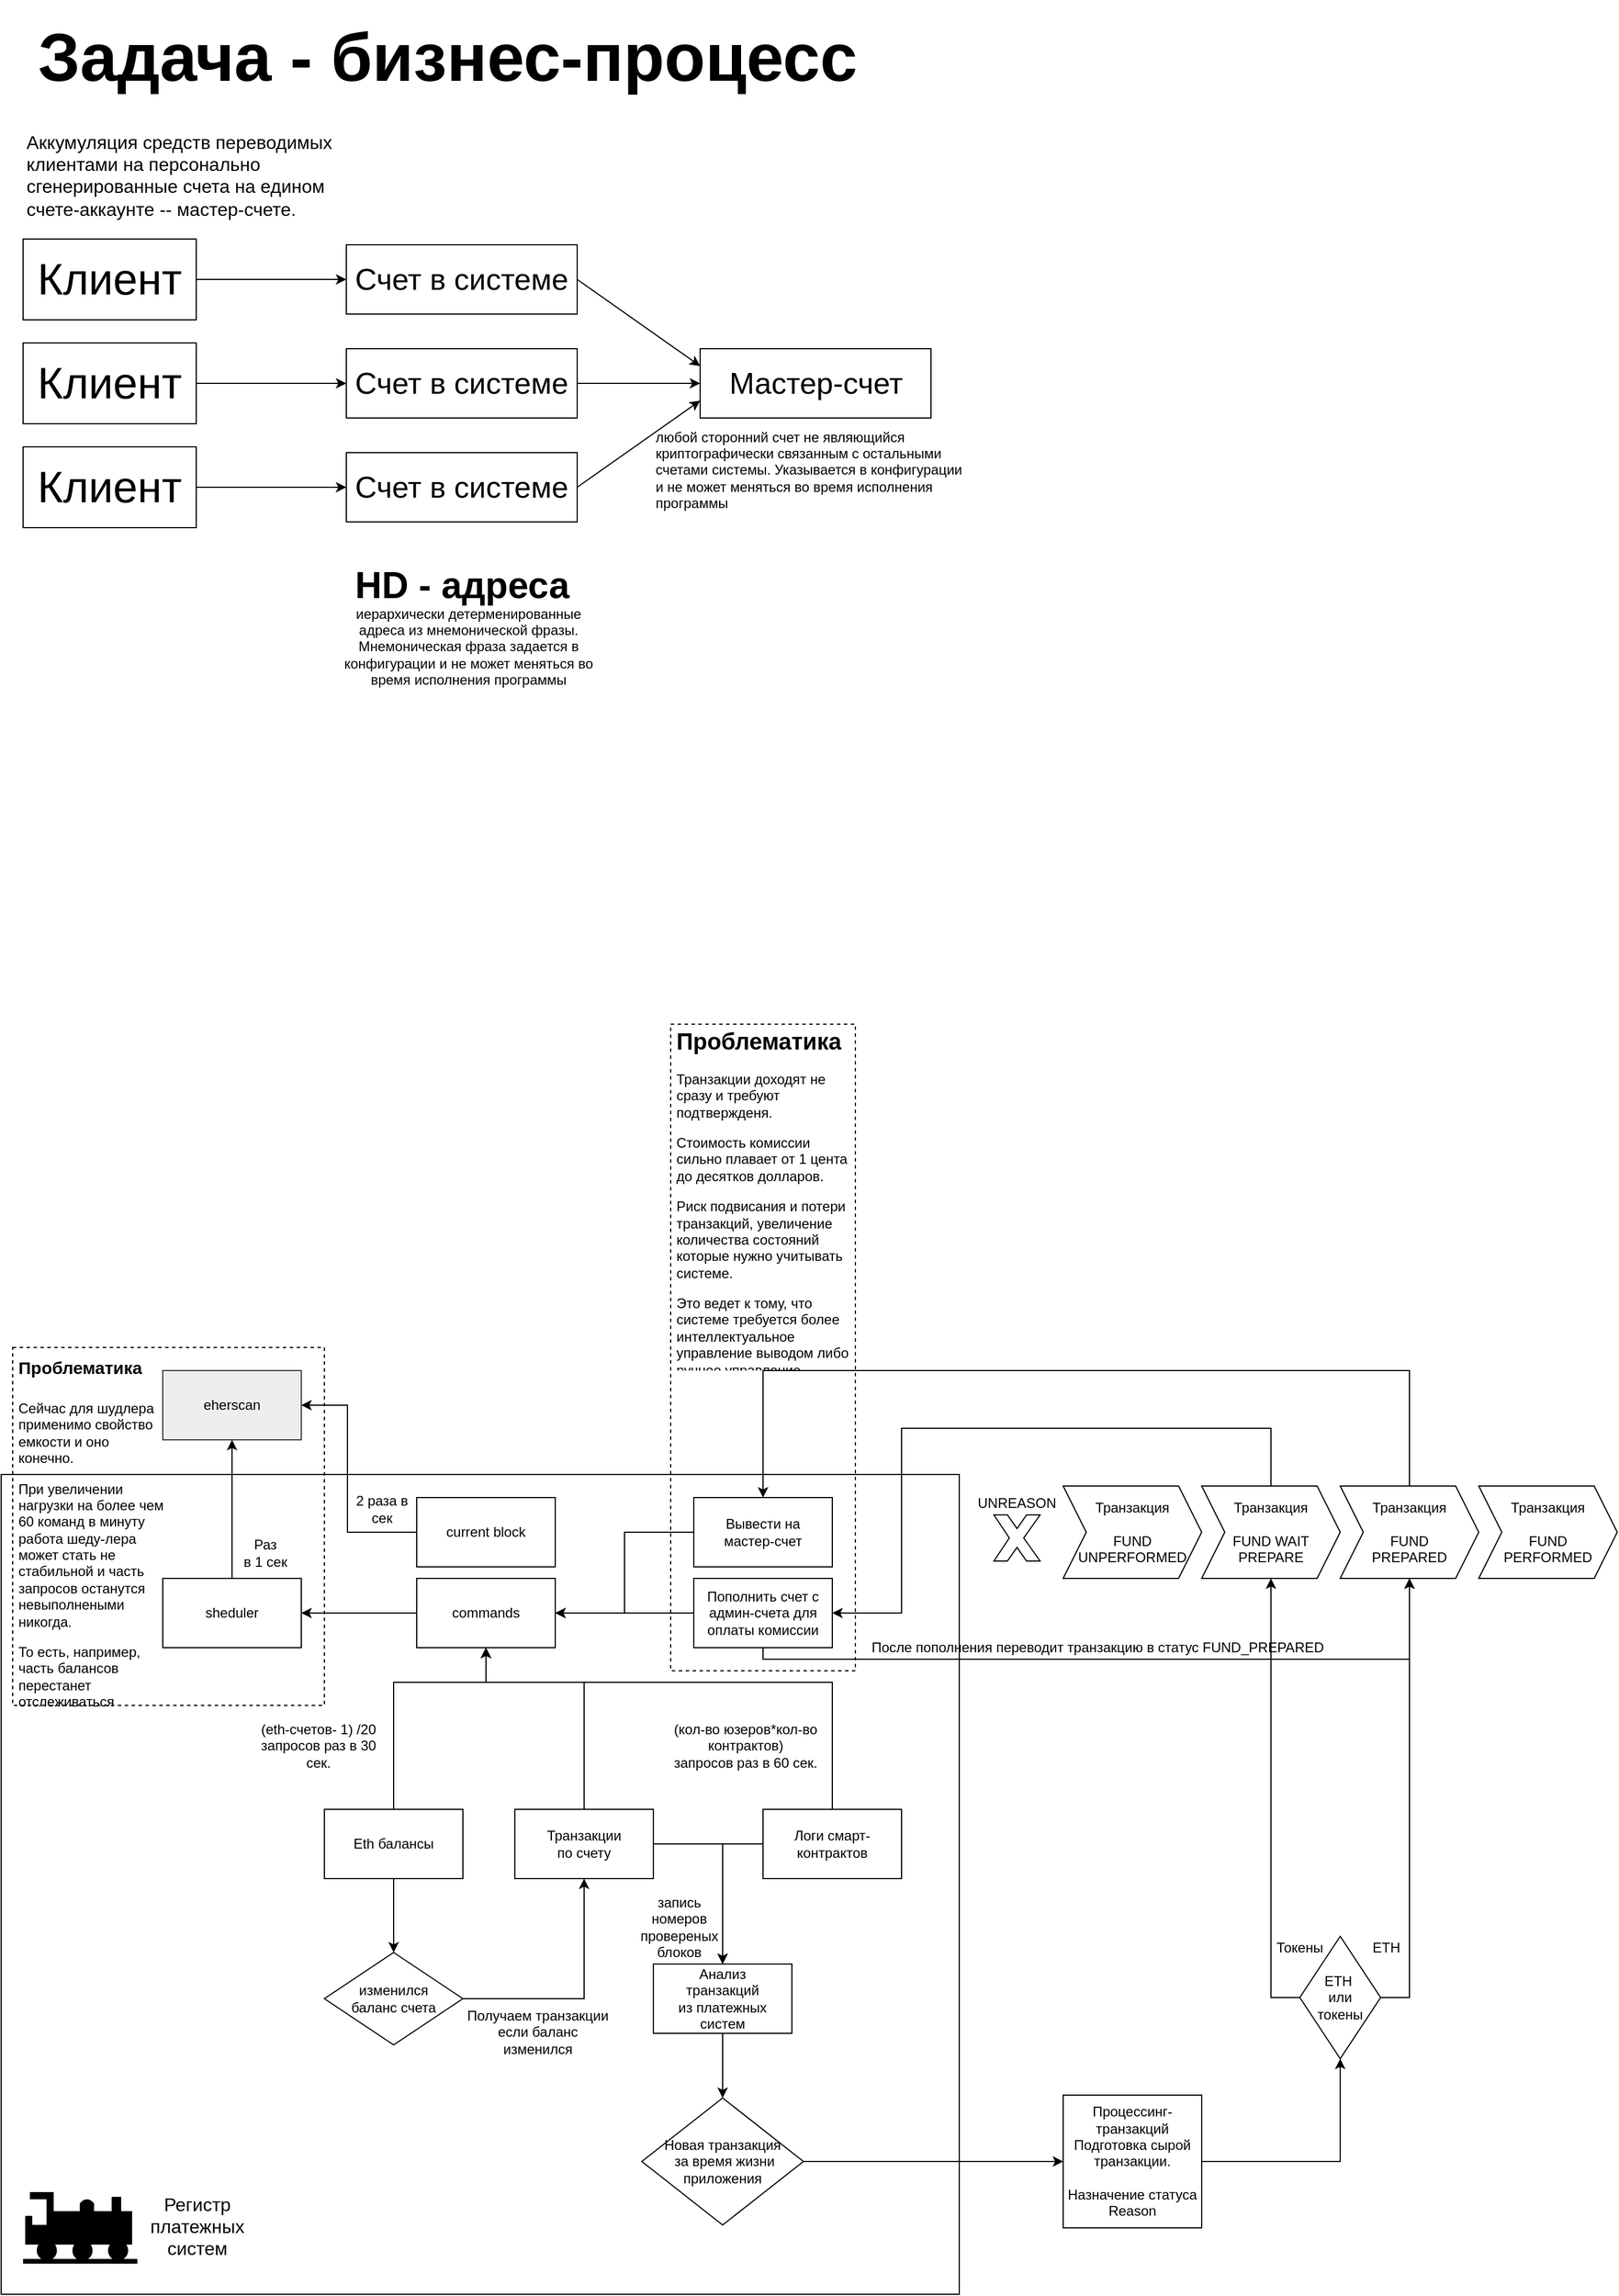 <mxfile version="10.6.0" type="device"><diagram id="z4w8T6zRtbzc8xQHdigC" name="Страница 1"><mxGraphModel dx="1594" dy="2142" grid="1" gridSize="10" guides="1" tooltips="1" connect="1" arrows="1" fold="1" page="1" pageScale="1" pageWidth="827" pageHeight="1169" math="0" shadow="0"><root><mxCell id="0"/><mxCell id="1" parent="0"/><mxCell id="SBMHsr9m-7R5UD31AW4S-1" value="" style="rounded=0;whiteSpace=wrap;html=1;dashed=1;fillColor=none;" parent="1" vertex="1"><mxGeometry x="10" y="40" width="270" height="310" as="geometry"/></mxCell><mxCell id="r7pEuskpu9LABKjCqrOR-73" value="" style="rounded=0;whiteSpace=wrap;html=1;strokeWidth=1;fontSize=12;fillColor=none;dashed=1;" parent="1" vertex="1"><mxGeometry x="580" y="-240" width="160" height="560" as="geometry"/></mxCell><mxCell id="r7pEuskpu9LABKjCqrOR-42" value="" style="rounded=0;whiteSpace=wrap;html=1;fillColor=none;" parent="1" vertex="1"><mxGeometry y="150" width="830" height="710" as="geometry"/></mxCell><mxCell id="r7pEuskpu9LABKjCqrOR-1" value="eherscan" style="rounded=0;whiteSpace=wrap;html=1;fillColor=#eeeeee;strokeColor=#36393d;" parent="1" vertex="1"><mxGeometry x="140" y="60" width="120" height="60" as="geometry"/></mxCell><mxCell id="r7pEuskpu9LABKjCqrOR-3" style="edgeStyle=orthogonalEdgeStyle;rounded=0;orthogonalLoop=1;jettySize=auto;html=1;exitX=0.5;exitY=0;exitDx=0;exitDy=0;entryX=0.5;entryY=1;entryDx=0;entryDy=0;" parent="1" source="r7pEuskpu9LABKjCqrOR-2" target="r7pEuskpu9LABKjCqrOR-1" edge="1"><mxGeometry relative="1" as="geometry"/></mxCell><mxCell id="r7pEuskpu9LABKjCqrOR-2" value="sheduler" style="rounded=0;whiteSpace=wrap;html=1;" parent="1" vertex="1"><mxGeometry x="140" y="240" width="120" height="60" as="geometry"/></mxCell><mxCell id="r7pEuskpu9LABKjCqrOR-5" style="edgeStyle=orthogonalEdgeStyle;rounded=0;orthogonalLoop=1;jettySize=auto;html=1;exitX=0;exitY=0.5;exitDx=0;exitDy=0;" parent="1" source="r7pEuskpu9LABKjCqrOR-4" target="r7pEuskpu9LABKjCqrOR-2" edge="1"><mxGeometry relative="1" as="geometry"/></mxCell><mxCell id="r7pEuskpu9LABKjCqrOR-4" value="commands" style="rounded=0;whiteSpace=wrap;html=1;" parent="1" vertex="1"><mxGeometry x="360" y="240" width="120" height="60" as="geometry"/></mxCell><mxCell id="r7pEuskpu9LABKjCqrOR-8" style="edgeStyle=orthogonalEdgeStyle;rounded=0;orthogonalLoop=1;jettySize=auto;html=1;exitX=0;exitY=0.5;exitDx=0;exitDy=0;entryX=1;entryY=0.5;entryDx=0;entryDy=0;" parent="1" source="r7pEuskpu9LABKjCqrOR-7" target="r7pEuskpu9LABKjCqrOR-1" edge="1"><mxGeometry relative="1" as="geometry"><Array as="points"><mxPoint x="300" y="200"/><mxPoint x="300" y="90"/></Array></mxGeometry></mxCell><mxCell id="r7pEuskpu9LABKjCqrOR-7" value="current block&lt;br&gt;" style="rounded=0;whiteSpace=wrap;html=1;" parent="1" vertex="1"><mxGeometry x="360" y="170" width="120" height="60" as="geometry"/></mxCell><mxCell id="r7pEuskpu9LABKjCqrOR-9" value="Раз &lt;br&gt;в 1 сек" style="text;html=1;strokeColor=none;fillColor=none;align=center;verticalAlign=middle;whiteSpace=wrap;rounded=0;" parent="1" vertex="1"><mxGeometry x="199" y="202.5" width="60" height="30" as="geometry"/></mxCell><mxCell id="r7pEuskpu9LABKjCqrOR-10" value="2 раза в сек" style="text;html=1;strokeColor=none;fillColor=none;align=center;verticalAlign=middle;whiteSpace=wrap;rounded=0;" parent="1" vertex="1"><mxGeometry x="305" y="165" width="50" height="30" as="geometry"/></mxCell><mxCell id="r7pEuskpu9LABKjCqrOR-12" style="edgeStyle=orthogonalEdgeStyle;rounded=0;orthogonalLoop=1;jettySize=auto;html=1;exitX=0.5;exitY=0;exitDx=0;exitDy=0;entryX=0.5;entryY=1;entryDx=0;entryDy=0;" parent="1" source="r7pEuskpu9LABKjCqrOR-11" target="r7pEuskpu9LABKjCqrOR-4" edge="1"><mxGeometry relative="1" as="geometry"><Array as="points"><mxPoint x="340" y="330"/><mxPoint x="420" y="330"/></Array></mxGeometry></mxCell><mxCell id="r7pEuskpu9LABKjCqrOR-18" style="edgeStyle=orthogonalEdgeStyle;rounded=0;orthogonalLoop=1;jettySize=auto;html=1;exitX=0.5;exitY=1;exitDx=0;exitDy=0;" parent="1" source="r7pEuskpu9LABKjCqrOR-11" target="r7pEuskpu9LABKjCqrOR-14" edge="1"><mxGeometry relative="1" as="geometry"/></mxCell><mxCell id="r7pEuskpu9LABKjCqrOR-11" value="Eth балансы" style="rounded=0;whiteSpace=wrap;html=1;" parent="1" vertex="1"><mxGeometry x="280" y="440" width="120" height="60" as="geometry"/></mxCell><mxCell id="r7pEuskpu9LABKjCqrOR-26" style="edgeStyle=orthogonalEdgeStyle;rounded=0;orthogonalLoop=1;jettySize=auto;html=1;exitX=1;exitY=0.5;exitDx=0;exitDy=0;entryX=0.5;entryY=1;entryDx=0;entryDy=0;" parent="1" source="r7pEuskpu9LABKjCqrOR-14" target="r7pEuskpu9LABKjCqrOR-19" edge="1"><mxGeometry relative="1" as="geometry"/></mxCell><mxCell id="r7pEuskpu9LABKjCqrOR-14" value="изменился &lt;br&gt;баланс счета" style="rhombus;whiteSpace=wrap;html=1;" parent="1" vertex="1"><mxGeometry x="280" y="564" width="120" height="80" as="geometry"/></mxCell><mxCell id="r7pEuskpu9LABKjCqrOR-21" style="edgeStyle=orthogonalEdgeStyle;rounded=0;orthogonalLoop=1;jettySize=auto;html=1;exitX=0.5;exitY=0;exitDx=0;exitDy=0;entryX=0.5;entryY=1;entryDx=0;entryDy=0;" parent="1" source="r7pEuskpu9LABKjCqrOR-19" target="r7pEuskpu9LABKjCqrOR-4" edge="1"><mxGeometry relative="1" as="geometry"><Array as="points"><mxPoint x="505" y="330"/><mxPoint x="420" y="330"/></Array></mxGeometry></mxCell><mxCell id="r7pEuskpu9LABKjCqrOR-31" style="edgeStyle=orthogonalEdgeStyle;rounded=0;orthogonalLoop=1;jettySize=auto;html=1;exitX=1;exitY=0.5;exitDx=0;exitDy=0;entryX=0.5;entryY=0;entryDx=0;entryDy=0;" parent="1" source="r7pEuskpu9LABKjCqrOR-19" target="r7pEuskpu9LABKjCqrOR-30" edge="1"><mxGeometry relative="1" as="geometry"><Array as="points"><mxPoint x="625" y="470"/></Array></mxGeometry></mxCell><mxCell id="r7pEuskpu9LABKjCqrOR-19" value="Транзакции&lt;br&gt;по счету&lt;br&gt;" style="rounded=0;whiteSpace=wrap;html=1;" parent="1" vertex="1"><mxGeometry x="445" y="440" width="120" height="60" as="geometry"/></mxCell><mxCell id="r7pEuskpu9LABKjCqrOR-23" style="edgeStyle=orthogonalEdgeStyle;rounded=0;orthogonalLoop=1;jettySize=auto;html=1;exitX=0.5;exitY=0;exitDx=0;exitDy=0;entryX=0.5;entryY=1;entryDx=0;entryDy=0;" parent="1" source="r7pEuskpu9LABKjCqrOR-22" target="r7pEuskpu9LABKjCqrOR-4" edge="1"><mxGeometry relative="1" as="geometry"><Array as="points"><mxPoint x="720" y="330"/><mxPoint x="420" y="330"/></Array></mxGeometry></mxCell><mxCell id="r7pEuskpu9LABKjCqrOR-32" style="edgeStyle=orthogonalEdgeStyle;rounded=0;orthogonalLoop=1;jettySize=auto;html=1;exitX=0;exitY=0.5;exitDx=0;exitDy=0;entryX=0.5;entryY=0;entryDx=0;entryDy=0;" parent="1" source="r7pEuskpu9LABKjCqrOR-22" target="r7pEuskpu9LABKjCqrOR-30" edge="1"><mxGeometry relative="1" as="geometry"><Array as="points"><mxPoint x="625" y="470"/></Array></mxGeometry></mxCell><mxCell id="r7pEuskpu9LABKjCqrOR-22" value="Логи смарт-контрактов&lt;br&gt;" style="rounded=0;whiteSpace=wrap;html=1;" parent="1" vertex="1"><mxGeometry x="660" y="440" width="120" height="60" as="geometry"/></mxCell><mxCell id="r7pEuskpu9LABKjCqrOR-27" value="Получаем транзакции если баланс изменился" style="text;html=1;strokeColor=none;fillColor=none;align=center;verticalAlign=middle;whiteSpace=wrap;rounded=0;" parent="1" vertex="1"><mxGeometry x="400" y="610" width="130" height="46" as="geometry"/></mxCell><mxCell id="r7pEuskpu9LABKjCqrOR-28" value="(eth-счетов- 1) /20&lt;br&gt;запросов раз в 30 сек.&lt;br&gt;" style="text;html=1;strokeColor=none;fillColor=none;align=center;verticalAlign=middle;whiteSpace=wrap;rounded=0;" parent="1" vertex="1"><mxGeometry x="220" y="360" width="110" height="50" as="geometry"/></mxCell><mxCell id="r7pEuskpu9LABKjCqrOR-29" value="(кол-во юзеров*кол-во контрактов)&lt;br&gt;запросов раз в 60 сек.&lt;br&gt;" style="text;html=1;strokeColor=none;fillColor=none;align=center;verticalAlign=middle;whiteSpace=wrap;rounded=0;" parent="1" vertex="1"><mxGeometry x="580" y="360" width="130" height="50" as="geometry"/></mxCell><mxCell id="r7pEuskpu9LABKjCqrOR-34" style="edgeStyle=orthogonalEdgeStyle;rounded=0;orthogonalLoop=1;jettySize=auto;html=1;exitX=0.5;exitY=1;exitDx=0;exitDy=0;entryX=0.5;entryY=0;entryDx=0;entryDy=0;" parent="1" source="r7pEuskpu9LABKjCqrOR-30" target="r7pEuskpu9LABKjCqrOR-33" edge="1"><mxGeometry relative="1" as="geometry"/></mxCell><mxCell id="r7pEuskpu9LABKjCqrOR-30" value="Анализ &lt;br&gt;транзакций&lt;br&gt;из платежных систем&lt;br&gt;" style="rounded=0;whiteSpace=wrap;html=1;" parent="1" vertex="1"><mxGeometry x="565" y="574" width="120" height="60" as="geometry"/></mxCell><mxCell id="r7pEuskpu9LABKjCqrOR-35" style="edgeStyle=orthogonalEdgeStyle;rounded=0;orthogonalLoop=1;jettySize=auto;html=1;exitX=1;exitY=0.5;exitDx=0;exitDy=0;entryX=0;entryY=0.5;entryDx=0;entryDy=0;" parent="1" source="r7pEuskpu9LABKjCqrOR-33" target="r7pEuskpu9LABKjCqrOR-39" edge="1"><mxGeometry relative="1" as="geometry"><mxPoint x="760" y="745.714" as="targetPoint"/></mxGeometry></mxCell><mxCell id="r7pEuskpu9LABKjCqrOR-33" value="Новая транзакция&lt;br&gt;&amp;nbsp;за время жизни приложения" style="rhombus;whiteSpace=wrap;html=1;" parent="1" vertex="1"><mxGeometry x="555" y="690" width="140" height="110" as="geometry"/></mxCell><mxCell id="r7pEuskpu9LABKjCqrOR-36" value="запись&lt;br&gt;номеров провереных блоков&lt;br&gt;" style="text;html=1;strokeColor=none;fillColor=none;align=center;verticalAlign=middle;whiteSpace=wrap;rounded=0;" parent="1" vertex="1"><mxGeometry x="555" y="510" width="65" height="64" as="geometry"/></mxCell><mxCell id="r7pEuskpu9LABKjCqrOR-46" style="edgeStyle=orthogonalEdgeStyle;rounded=0;orthogonalLoop=1;jettySize=auto;html=1;exitX=1;exitY=0.5;exitDx=0;exitDy=0;fontSize=16;" parent="1" source="r7pEuskpu9LABKjCqrOR-39" target="r7pEuskpu9LABKjCqrOR-44" edge="1"><mxGeometry relative="1" as="geometry"><mxPoint x="980" y="660" as="targetPoint"/></mxGeometry></mxCell><mxCell id="r7pEuskpu9LABKjCqrOR-39" value="Процессинг-транзакций&lt;br&gt;Подготовка сырой транзакции.&lt;br&gt;&lt;br&gt;Назначение статуса Reason&lt;br&gt;" style="rounded=0;whiteSpace=wrap;html=1;" parent="1" vertex="1"><mxGeometry x="920" y="687.5" width="120" height="115" as="geometry"/></mxCell><mxCell id="r7pEuskpu9LABKjCqrOR-43" value="Регистр платежных систем" style="text;html=1;strokeColor=none;fillColor=none;align=center;verticalAlign=middle;whiteSpace=wrap;rounded=0;strokeWidth=6;fontSize=16;" parent="1" vertex="1"><mxGeometry x="120" y="775.5" width="100" height="50" as="geometry"/></mxCell><mxCell id="r7pEuskpu9LABKjCqrOR-67" style="edgeStyle=orthogonalEdgeStyle;rounded=0;orthogonalLoop=1;jettySize=auto;html=1;exitX=1;exitY=0.5;exitDx=0;exitDy=0;entryX=0.5;entryY=1;entryDx=0;entryDy=0;fontSize=12;" parent="1" source="r7pEuskpu9LABKjCqrOR-44" target="r7pEuskpu9LABKjCqrOR-52" edge="1"><mxGeometry relative="1" as="geometry"/></mxCell><mxCell id="r7pEuskpu9LABKjCqrOR-68" style="edgeStyle=orthogonalEdgeStyle;rounded=0;orthogonalLoop=1;jettySize=auto;html=1;exitX=0;exitY=0.5;exitDx=0;exitDy=0;entryX=0.5;entryY=1;entryDx=0;entryDy=0;fontSize=12;" parent="1" source="r7pEuskpu9LABKjCqrOR-44" target="r7pEuskpu9LABKjCqrOR-51" edge="1"><mxGeometry relative="1" as="geometry"/></mxCell><mxCell id="r7pEuskpu9LABKjCqrOR-44" value="&lt;font style=&quot;font-size: 12px&quot;&gt;&lt;br&gt;ETH&amp;nbsp;&lt;br style=&quot;font-size: 12px&quot;&gt;или &lt;br&gt;токены&lt;br style=&quot;font-size: 12px&quot;&gt;&lt;br style=&quot;font-size: 12px&quot;&gt;&lt;/font&gt;" style="rhombus;whiteSpace=wrap;html=1;strokeWidth=1;fontSize=12;" parent="1" vertex="1"><mxGeometry x="1125" y="550" width="70" height="106" as="geometry"/></mxCell><mxCell id="r7pEuskpu9LABKjCqrOR-50" value="&lt;font style=&quot;font-size: 12px&quot;&gt;Транзакция&lt;br&gt;&amp;nbsp;&lt;br style=&quot;font-size: 12px&quot;&gt;FUND&lt;br style=&quot;font-size: 12px&quot;&gt;UNPERFORMED&lt;/font&gt;&lt;br style=&quot;font-size: 12px&quot;&gt;" style="shape=step;perimeter=stepPerimeter;whiteSpace=wrap;html=1;fixedSize=1;strokeWidth=1;fontSize=12;" parent="1" vertex="1"><mxGeometry x="920" y="160" width="120" height="80" as="geometry"/></mxCell><mxCell id="r7pEuskpu9LABKjCqrOR-59" style="edgeStyle=orthogonalEdgeStyle;rounded=0;orthogonalLoop=1;jettySize=auto;html=1;exitX=0.5;exitY=0;exitDx=0;exitDy=0;fontSize=12;" parent="1" source="r7pEuskpu9LABKjCqrOR-51" target="r7pEuskpu9LABKjCqrOR-54" edge="1"><mxGeometry relative="1" as="geometry"><Array as="points"><mxPoint x="1100" y="110"/><mxPoint x="780" y="110"/><mxPoint x="780" y="270"/></Array></mxGeometry></mxCell><mxCell id="r7pEuskpu9LABKjCqrOR-51" value="Транзакция&lt;br&gt;&lt;br&gt;FUND WAIT&lt;br&gt;PREPARE&lt;br&gt;" style="shape=step;perimeter=stepPerimeter;whiteSpace=wrap;html=1;fixedSize=1;strokeWidth=1;fontSize=12;" parent="1" vertex="1"><mxGeometry x="1040" y="160" width="120" height="80" as="geometry"/></mxCell><mxCell id="r7pEuskpu9LABKjCqrOR-52" value="Транзакция&lt;br&gt;&lt;br&gt;FUND&lt;br&gt;PREPARED&lt;br&gt;" style="shape=step;perimeter=stepPerimeter;whiteSpace=wrap;html=1;fixedSize=1;strokeWidth=1;fontSize=12;" parent="1" vertex="1"><mxGeometry x="1160" y="160" width="120" height="80" as="geometry"/></mxCell><mxCell id="r7pEuskpu9LABKjCqrOR-58" style="edgeStyle=orthogonalEdgeStyle;rounded=0;orthogonalLoop=1;jettySize=auto;html=1;exitX=0.5;exitY=0;exitDx=0;exitDy=0;entryX=0.5;entryY=0;entryDx=0;entryDy=0;fontSize=12;" parent="1" source="r7pEuskpu9LABKjCqrOR-52" target="r7pEuskpu9LABKjCqrOR-56" edge="1"><mxGeometry relative="1" as="geometry"><Array as="points"><mxPoint x="1220" y="60"/><mxPoint x="660" y="60"/></Array></mxGeometry></mxCell><mxCell id="r7pEuskpu9LABKjCqrOR-53" value="Транзакция&lt;br&gt;&lt;br&gt;FUND&lt;br&gt;PERFORMED&lt;br&gt;" style="shape=step;perimeter=stepPerimeter;whiteSpace=wrap;html=1;fixedSize=1;strokeWidth=1;fontSize=12;" parent="1" vertex="1"><mxGeometry x="1280" y="160" width="120" height="80" as="geometry"/></mxCell><mxCell id="r7pEuskpu9LABKjCqrOR-55" style="edgeStyle=orthogonalEdgeStyle;rounded=0;orthogonalLoop=1;jettySize=auto;html=1;exitX=0;exitY=0.5;exitDx=0;exitDy=0;entryX=1;entryY=0.5;entryDx=0;entryDy=0;fontSize=12;" parent="1" source="r7pEuskpu9LABKjCqrOR-54" target="r7pEuskpu9LABKjCqrOR-4" edge="1"><mxGeometry relative="1" as="geometry"/></mxCell><mxCell id="r7pEuskpu9LABKjCqrOR-71" style="edgeStyle=orthogonalEdgeStyle;rounded=0;orthogonalLoop=1;jettySize=auto;html=1;exitX=0.5;exitY=1;exitDx=0;exitDy=0;entryX=0.5;entryY=1;entryDx=0;entryDy=0;fontSize=12;" parent="1" source="r7pEuskpu9LABKjCqrOR-54" target="r7pEuskpu9LABKjCqrOR-52" edge="1"><mxGeometry relative="1" as="geometry"><Array as="points"><mxPoint x="660" y="310"/><mxPoint x="1220" y="310"/></Array></mxGeometry></mxCell><mxCell id="r7pEuskpu9LABKjCqrOR-54" value="Пополнить счет с админ-счета для оплаты комиссии" style="rounded=0;whiteSpace=wrap;html=1;" parent="1" vertex="1"><mxGeometry x="600" y="240" width="120" height="60" as="geometry"/></mxCell><mxCell id="r7pEuskpu9LABKjCqrOR-57" style="edgeStyle=orthogonalEdgeStyle;rounded=0;orthogonalLoop=1;jettySize=auto;html=1;exitX=0;exitY=0.5;exitDx=0;exitDy=0;entryX=1;entryY=0.5;entryDx=0;entryDy=0;fontSize=12;" parent="1" source="r7pEuskpu9LABKjCqrOR-56" target="r7pEuskpu9LABKjCqrOR-4" edge="1"><mxGeometry relative="1" as="geometry"/></mxCell><mxCell id="r7pEuskpu9LABKjCqrOR-56" value="Вывести на &lt;br&gt;мастер-счет" style="rounded=0;whiteSpace=wrap;html=1;" parent="1" vertex="1"><mxGeometry x="600" y="170" width="120" height="60" as="geometry"/></mxCell><mxCell id="r7pEuskpu9LABKjCqrOR-62" value="UNREASON" style="text;html=1;strokeColor=none;fillColor=none;align=center;verticalAlign=middle;whiteSpace=wrap;rounded=0;fontSize=12;" parent="1" vertex="1"><mxGeometry x="860" y="165" width="40" height="20" as="geometry"/></mxCell><mxCell id="r7pEuskpu9LABKjCqrOR-64" value="" style="verticalLabelPosition=bottom;verticalAlign=top;html=1;shape=mxgraph.basic.x;strokeWidth=1;fontSize=12;" parent="1" vertex="1"><mxGeometry x="860" y="185" width="40" height="40" as="geometry"/></mxCell><mxCell id="r7pEuskpu9LABKjCqrOR-69" value="ETH" style="text;html=1;strokeColor=none;fillColor=none;align=center;verticalAlign=middle;whiteSpace=wrap;rounded=0;fontSize=12;" parent="1" vertex="1"><mxGeometry x="1180" y="550" width="40" height="20" as="geometry"/></mxCell><mxCell id="r7pEuskpu9LABKjCqrOR-70" value="Токены" style="text;html=1;strokeColor=none;fillColor=none;align=center;verticalAlign=middle;whiteSpace=wrap;rounded=0;fontSize=12;" parent="1" vertex="1"><mxGeometry x="1105" y="550" width="40" height="20" as="geometry"/></mxCell><mxCell id="r7pEuskpu9LABKjCqrOR-72" value="После пополнения переводит транзакцию в статус FUND_PREPARED" style="text;html=1;strokeColor=none;fillColor=none;align=center;verticalAlign=middle;whiteSpace=wrap;rounded=0;fontSize=12;" parent="1" vertex="1"><mxGeometry x="740" y="290" width="420" height="20" as="geometry"/></mxCell><mxCell id="r7pEuskpu9LABKjCqrOR-75" value="&lt;h1 style=&quot;font-size: 20px&quot;&gt;Проблематика&lt;/h1&gt;&lt;p&gt;Транзакции доходят не сразу и требуют подтвержденя.&lt;/p&gt;&lt;p&gt;Стоимость комиссии сильно плавает от 1 цента до десятков долларов.&lt;/p&gt;&lt;p&gt;Риск подвисания и потери транзакций, увеличение количества состояний которые нужно учитывать системе.&lt;/p&gt;&lt;p&gt;Это ведет к тому, что системе требуется более интеллектуальное управление выводом либо ручное управление.&lt;/p&gt;&lt;p&gt;&lt;br&gt;&lt;/p&gt;" style="text;html=1;strokeColor=none;fillColor=none;spacing=5;spacingTop=-20;whiteSpace=wrap;overflow=hidden;rounded=0;dashed=1;fontSize=12;" parent="1" vertex="1"><mxGeometry x="580" y="-240" width="160" height="300" as="geometry"/></mxCell><mxCell id="r7pEuskpu9LABKjCqrOR-76" value="&lt;font face=&quot;Helvetica&quot; style=&quot;font-size: 58px;&quot;&gt;Задача - бизнес-процесс&lt;/font&gt;" style="text;html=1;strokeColor=none;fillColor=none;align=left;verticalAlign=middle;whiteSpace=wrap;rounded=0;dashed=1;fontSize=58;fontStyle=1;fontFamily=Comic Sans MS;" parent="1" vertex="1"><mxGeometry x="30" y="-1127" width="770" height="100" as="geometry"/></mxCell><mxCell id="r7pEuskpu9LABKjCqrOR-85" style="edgeStyle=orthogonalEdgeStyle;rounded=0;orthogonalLoop=1;jettySize=auto;html=1;exitX=1;exitY=0.5;exitDx=0;exitDy=0;entryX=0;entryY=0.5;entryDx=0;entryDy=0;fontFamily=Helvetica;fontSize=26;" parent="1" source="r7pEuskpu9LABKjCqrOR-77" target="r7pEuskpu9LABKjCqrOR-82" edge="1"><mxGeometry relative="1" as="geometry"/></mxCell><mxCell id="r7pEuskpu9LABKjCqrOR-77" value="Клиент" style="rounded=0;whiteSpace=wrap;html=1;strokeWidth=1;fontFamily=Helvetica;fontSize=38;align=center;" parent="1" vertex="1"><mxGeometry x="19" y="-920" width="150" height="70" as="geometry"/></mxCell><mxCell id="r7pEuskpu9LABKjCqrOR-86" style="edgeStyle=orthogonalEdgeStyle;rounded=0;orthogonalLoop=1;jettySize=auto;html=1;exitX=1;exitY=0.5;exitDx=0;exitDy=0;fontFamily=Helvetica;fontSize=26;" parent="1" source="r7pEuskpu9LABKjCqrOR-80" target="r7pEuskpu9LABKjCqrOR-83" edge="1"><mxGeometry relative="1" as="geometry"/></mxCell><mxCell id="r7pEuskpu9LABKjCqrOR-80" value="Клиент" style="rounded=0;whiteSpace=wrap;html=1;strokeWidth=1;fontFamily=Helvetica;fontSize=38;align=center;" parent="1" vertex="1"><mxGeometry x="19" y="-830" width="150" height="70" as="geometry"/></mxCell><mxCell id="r7pEuskpu9LABKjCqrOR-87" style="edgeStyle=orthogonalEdgeStyle;rounded=0;orthogonalLoop=1;jettySize=auto;html=1;exitX=1;exitY=0.5;exitDx=0;exitDy=0;entryX=0;entryY=0.5;entryDx=0;entryDy=0;fontFamily=Helvetica;fontSize=26;" parent="1" source="r7pEuskpu9LABKjCqrOR-81" target="r7pEuskpu9LABKjCqrOR-84" edge="1"><mxGeometry relative="1" as="geometry"/></mxCell><mxCell id="r7pEuskpu9LABKjCqrOR-81" value="Клиент" style="rounded=0;whiteSpace=wrap;html=1;strokeWidth=1;fontFamily=Helvetica;fontSize=38;align=center;" parent="1" vertex="1"><mxGeometry x="19" y="-740" width="150" height="70" as="geometry"/></mxCell><mxCell id="r7pEuskpu9LABKjCqrOR-90" style="rounded=0;orthogonalLoop=1;jettySize=auto;html=1;exitX=1;exitY=0.5;exitDx=0;exitDy=0;entryX=0;entryY=0.25;entryDx=0;entryDy=0;fontFamily=Helvetica;fontSize=16;" parent="1" source="r7pEuskpu9LABKjCqrOR-82" target="r7pEuskpu9LABKjCqrOR-89" edge="1"><mxGeometry relative="1" as="geometry"/></mxCell><mxCell id="r7pEuskpu9LABKjCqrOR-82" value="Счет в системе" style="rounded=0;whiteSpace=wrap;html=1;strokeWidth=1;fontFamily=Helvetica;fontSize=26;align=center;" parent="1" vertex="1"><mxGeometry x="299" y="-915" width="200" height="60" as="geometry"/></mxCell><mxCell id="r7pEuskpu9LABKjCqrOR-91" style="edgeStyle=none;rounded=0;orthogonalLoop=1;jettySize=auto;html=1;exitX=1;exitY=0.5;exitDx=0;exitDy=0;fontFamily=Helvetica;fontSize=16;" parent="1" source="r7pEuskpu9LABKjCqrOR-83" target="r7pEuskpu9LABKjCqrOR-89" edge="1"><mxGeometry relative="1" as="geometry"/></mxCell><mxCell id="r7pEuskpu9LABKjCqrOR-83" value="Счет в системе" style="rounded=0;whiteSpace=wrap;html=1;strokeWidth=1;fontFamily=Helvetica;fontSize=26;align=center;" parent="1" vertex="1"><mxGeometry x="299" y="-825" width="200" height="60" as="geometry"/></mxCell><mxCell id="r7pEuskpu9LABKjCqrOR-92" style="edgeStyle=none;rounded=0;orthogonalLoop=1;jettySize=auto;html=1;exitX=1;exitY=0.5;exitDx=0;exitDy=0;fontFamily=Helvetica;fontSize=16;entryX=0;entryY=0.75;entryDx=0;entryDy=0;" parent="1" source="r7pEuskpu9LABKjCqrOR-84" target="r7pEuskpu9LABKjCqrOR-89" edge="1"><mxGeometry relative="1" as="geometry"><mxPoint x="609" y="-800" as="targetPoint"/></mxGeometry></mxCell><mxCell id="r7pEuskpu9LABKjCqrOR-84" value="Счет в системе" style="rounded=0;whiteSpace=wrap;html=1;strokeWidth=1;fontFamily=Helvetica;fontSize=26;align=center;" parent="1" vertex="1"><mxGeometry x="299" y="-735" width="200" height="60" as="geometry"/></mxCell><mxCell id="r7pEuskpu9LABKjCqrOR-89" value="Мастер-счет" style="rounded=0;whiteSpace=wrap;html=1;strokeWidth=1;fontFamily=Helvetica;fontSize=26;align=center;" parent="1" vertex="1"><mxGeometry x="605.5" y="-825" width="200" height="60" as="geometry"/></mxCell><mxCell id="r7pEuskpu9LABKjCqrOR-93" value="Аккумуляция средств переводимых клиентами на персонально сгенерированные счета на едином счете-аккаунте -- мастер-счете." style="text;html=1;strokeColor=none;fillColor=none;align=left;verticalAlign=top;whiteSpace=wrap;rounded=0;fontFamily=Helvetica;fontSize=16;" parent="1" vertex="1"><mxGeometry x="20" y="-1020" width="280" height="80" as="geometry"/></mxCell><mxCell id="MRFUnrUZdhLd7yFxw_2S-1" value="HD - адреса" style="text;html=1;strokeColor=none;fillColor=none;align=center;verticalAlign=middle;whiteSpace=wrap;rounded=0;fontStyle=1;fontSize=32;" parent="1" vertex="1"><mxGeometry x="301.5" y="-630" width="195" height="20" as="geometry"/></mxCell><mxCell id="MRFUnrUZdhLd7yFxw_2S-3" value="иерархически детерменированные адреса из мнемонической фразы. Мнемоническая фраза задается в конфигурации и не может меняться во время исполнения программы" style="text;html=1;strokeColor=none;fillColor=none;align=center;verticalAlign=middle;whiteSpace=wrap;rounded=0;fontSize=12;" parent="1" vertex="1"><mxGeometry x="290" y="-600" width="230" height="65" as="geometry"/></mxCell><mxCell id="MRFUnrUZdhLd7yFxw_2S-4" value="любой сторонний счет не являющийся криптографически связанным с остальными счетами системы. Указывается&amp;nbsp;в конфигурации и не может меняться во время исполнения программы&lt;br&gt;" style="text;html=1;strokeColor=none;fillColor=none;align=left;verticalAlign=middle;whiteSpace=wrap;rounded=0;fontSize=12;" parent="1" vertex="1"><mxGeometry x="565" y="-760" width="275" height="80" as="geometry"/></mxCell><mxCell id="SBMHsr9m-7R5UD31AW4S-2" value="&lt;h1&gt;&lt;font style=&quot;font-size: 15px&quot;&gt;Проблематика&lt;/font&gt;&lt;/h1&gt;&lt;p&gt;Сейчас для шудлера применимо свойство емкости и оно конечно.&amp;nbsp;&lt;/p&gt;&lt;p&gt;При увеличении нагрузки на более чем 60 команд в минуту работа шеду-лера может стать не стабильной и часть запросов останутся невыполнеными никогда.&lt;/p&gt;&lt;p&gt;То есть, например, часть балансов перестанет отслеживаться&lt;/p&gt;" style="text;html=1;strokeColor=none;fillColor=none;spacing=5;spacingTop=-30;whiteSpace=wrap;overflow=hidden;rounded=0;dashed=1;" parent="1" vertex="1"><mxGeometry x="10" y="45" width="140" height="315" as="geometry"/></mxCell><mxCell id="SBMHsr9m-7R5UD31AW4S-8" value="" style="shape=mxgraph.signs.transportation.train_3;html=1;fillColor=#000000;strokeColor=none;verticalLabelPosition=bottom;verticalAlign=top;align=center;dashed=1;" parent="1" vertex="1"><mxGeometry x="19" y="771.5" width="99" height="62" as="geometry"/></mxCell></root></mxGraphModel></diagram></mxfile>